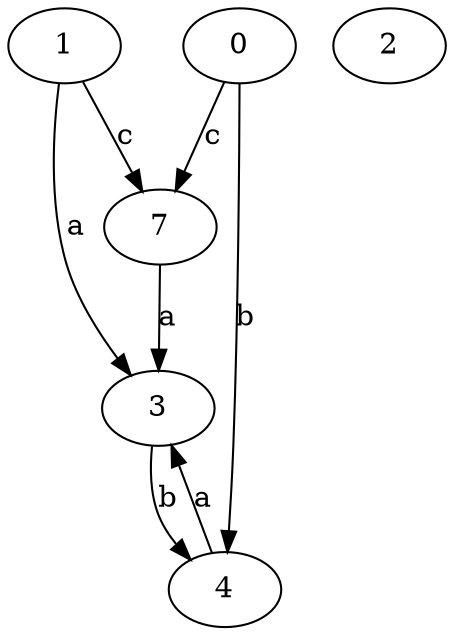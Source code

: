 strict digraph  {
1;
2;
3;
4;
0;
7;
1 -> 3  [label=a];
1 -> 7  [label=c];
3 -> 4  [label=b];
4 -> 3  [label=a];
0 -> 4  [label=b];
0 -> 7  [label=c];
7 -> 3  [label=a];
}
